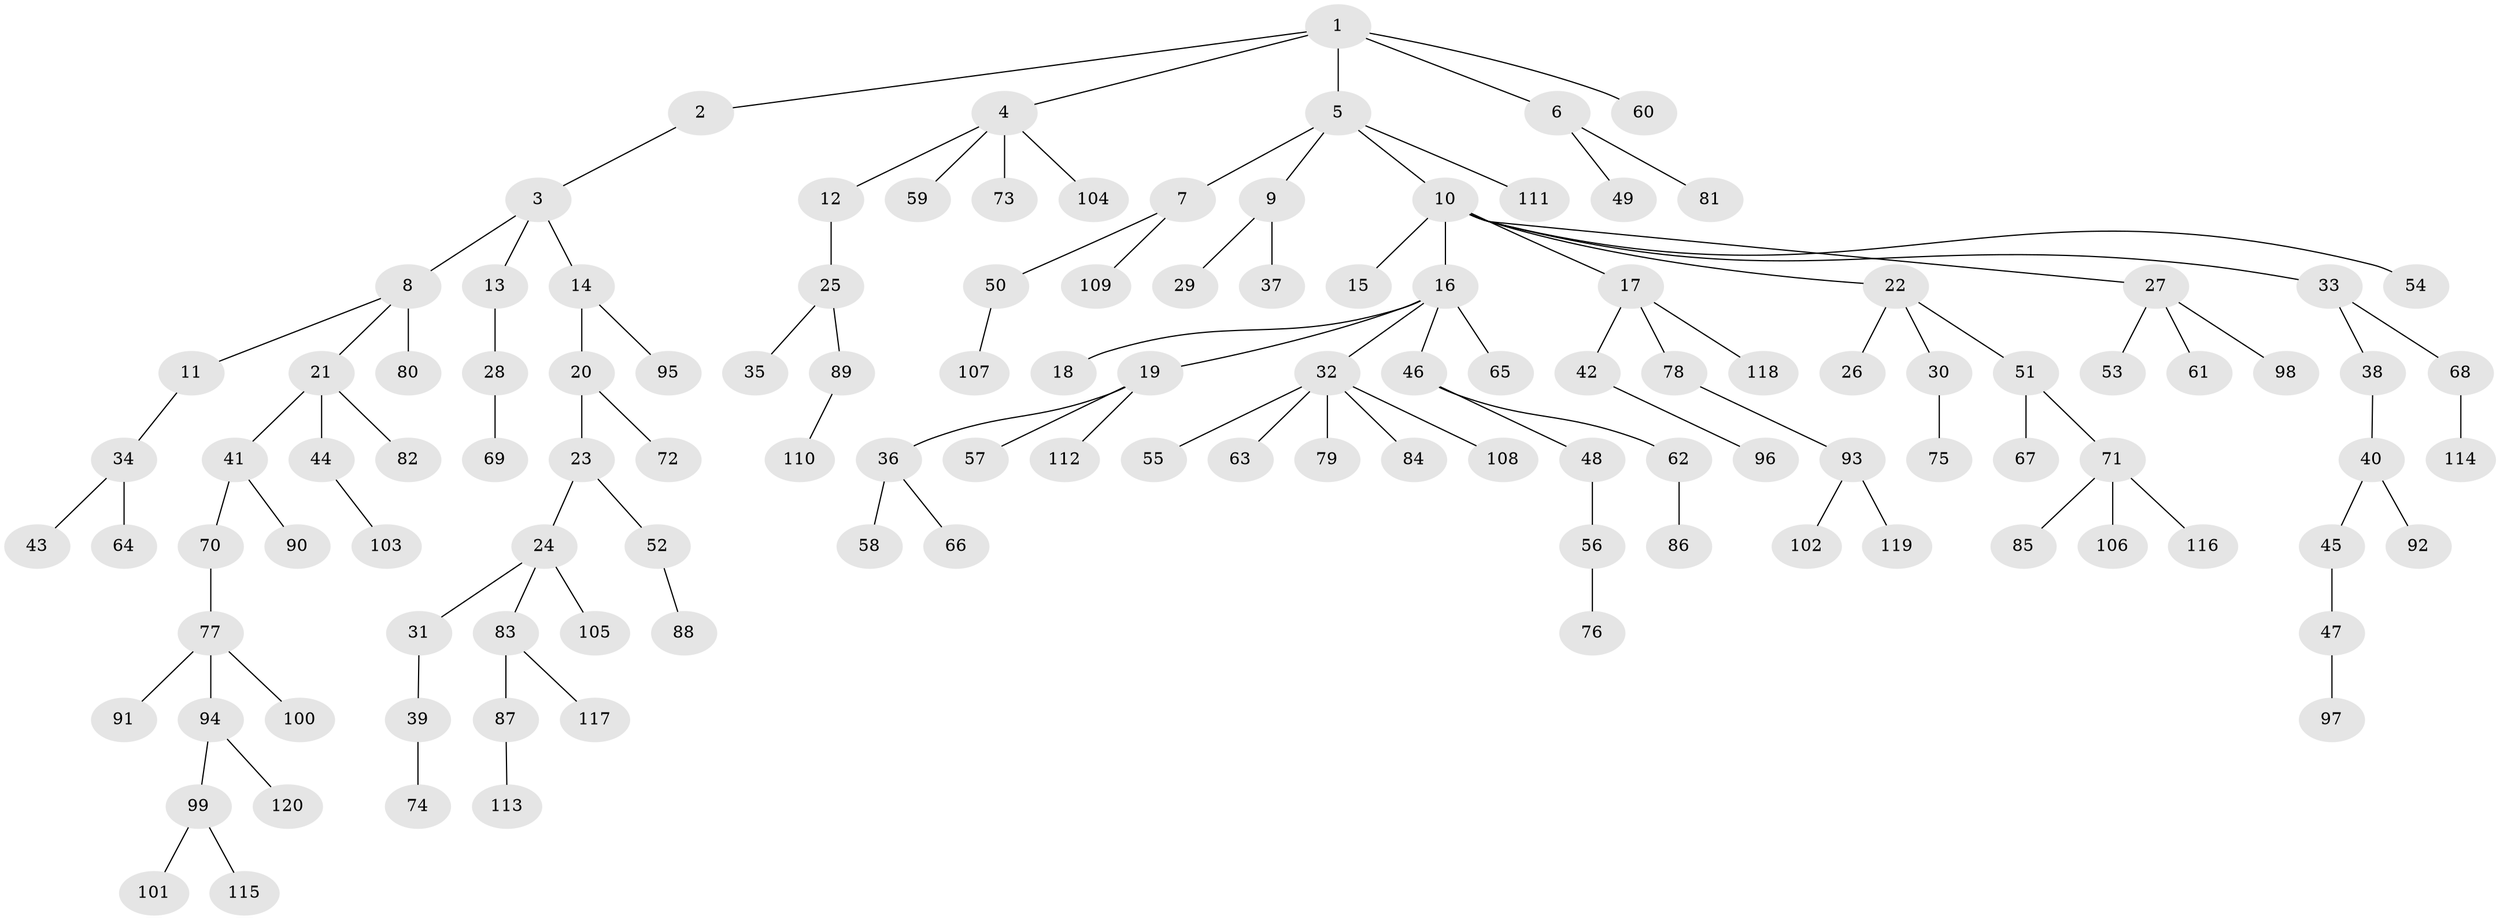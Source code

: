 // Generated by graph-tools (version 1.1) at 2025/11/02/27/25 16:11:28]
// undirected, 120 vertices, 119 edges
graph export_dot {
graph [start="1"]
  node [color=gray90,style=filled];
  1;
  2;
  3;
  4;
  5;
  6;
  7;
  8;
  9;
  10;
  11;
  12;
  13;
  14;
  15;
  16;
  17;
  18;
  19;
  20;
  21;
  22;
  23;
  24;
  25;
  26;
  27;
  28;
  29;
  30;
  31;
  32;
  33;
  34;
  35;
  36;
  37;
  38;
  39;
  40;
  41;
  42;
  43;
  44;
  45;
  46;
  47;
  48;
  49;
  50;
  51;
  52;
  53;
  54;
  55;
  56;
  57;
  58;
  59;
  60;
  61;
  62;
  63;
  64;
  65;
  66;
  67;
  68;
  69;
  70;
  71;
  72;
  73;
  74;
  75;
  76;
  77;
  78;
  79;
  80;
  81;
  82;
  83;
  84;
  85;
  86;
  87;
  88;
  89;
  90;
  91;
  92;
  93;
  94;
  95;
  96;
  97;
  98;
  99;
  100;
  101;
  102;
  103;
  104;
  105;
  106;
  107;
  108;
  109;
  110;
  111;
  112;
  113;
  114;
  115;
  116;
  117;
  118;
  119;
  120;
  1 -- 2;
  1 -- 4;
  1 -- 5;
  1 -- 6;
  1 -- 60;
  2 -- 3;
  3 -- 8;
  3 -- 13;
  3 -- 14;
  4 -- 12;
  4 -- 59;
  4 -- 73;
  4 -- 104;
  5 -- 7;
  5 -- 9;
  5 -- 10;
  5 -- 111;
  6 -- 49;
  6 -- 81;
  7 -- 50;
  7 -- 109;
  8 -- 11;
  8 -- 21;
  8 -- 80;
  9 -- 29;
  9 -- 37;
  10 -- 15;
  10 -- 16;
  10 -- 17;
  10 -- 22;
  10 -- 27;
  10 -- 33;
  10 -- 54;
  11 -- 34;
  12 -- 25;
  13 -- 28;
  14 -- 20;
  14 -- 95;
  16 -- 18;
  16 -- 19;
  16 -- 32;
  16 -- 46;
  16 -- 65;
  17 -- 42;
  17 -- 78;
  17 -- 118;
  19 -- 36;
  19 -- 57;
  19 -- 112;
  20 -- 23;
  20 -- 72;
  21 -- 41;
  21 -- 44;
  21 -- 82;
  22 -- 26;
  22 -- 30;
  22 -- 51;
  23 -- 24;
  23 -- 52;
  24 -- 31;
  24 -- 83;
  24 -- 105;
  25 -- 35;
  25 -- 89;
  27 -- 53;
  27 -- 61;
  27 -- 98;
  28 -- 69;
  30 -- 75;
  31 -- 39;
  32 -- 55;
  32 -- 63;
  32 -- 79;
  32 -- 84;
  32 -- 108;
  33 -- 38;
  33 -- 68;
  34 -- 43;
  34 -- 64;
  36 -- 58;
  36 -- 66;
  38 -- 40;
  39 -- 74;
  40 -- 45;
  40 -- 92;
  41 -- 70;
  41 -- 90;
  42 -- 96;
  44 -- 103;
  45 -- 47;
  46 -- 48;
  46 -- 62;
  47 -- 97;
  48 -- 56;
  50 -- 107;
  51 -- 67;
  51 -- 71;
  52 -- 88;
  56 -- 76;
  62 -- 86;
  68 -- 114;
  70 -- 77;
  71 -- 85;
  71 -- 106;
  71 -- 116;
  77 -- 91;
  77 -- 94;
  77 -- 100;
  78 -- 93;
  83 -- 87;
  83 -- 117;
  87 -- 113;
  89 -- 110;
  93 -- 102;
  93 -- 119;
  94 -- 99;
  94 -- 120;
  99 -- 101;
  99 -- 115;
}
